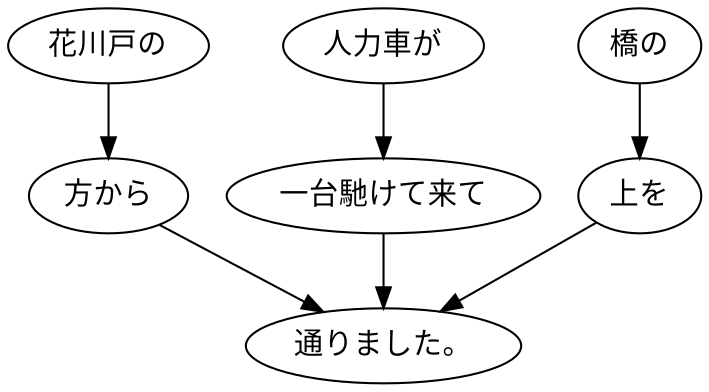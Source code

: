 digraph graph1121 {
	node0 [label="花川戸の"];
	node1 [label="方から"];
	node2 [label="人力車が"];
	node3 [label="一台馳けて来て"];
	node4 [label="橋の"];
	node5 [label="上を"];
	node6 [label="通りました。"];
	node0 -> node1;
	node1 -> node6;
	node2 -> node3;
	node3 -> node6;
	node4 -> node5;
	node5 -> node6;
}
